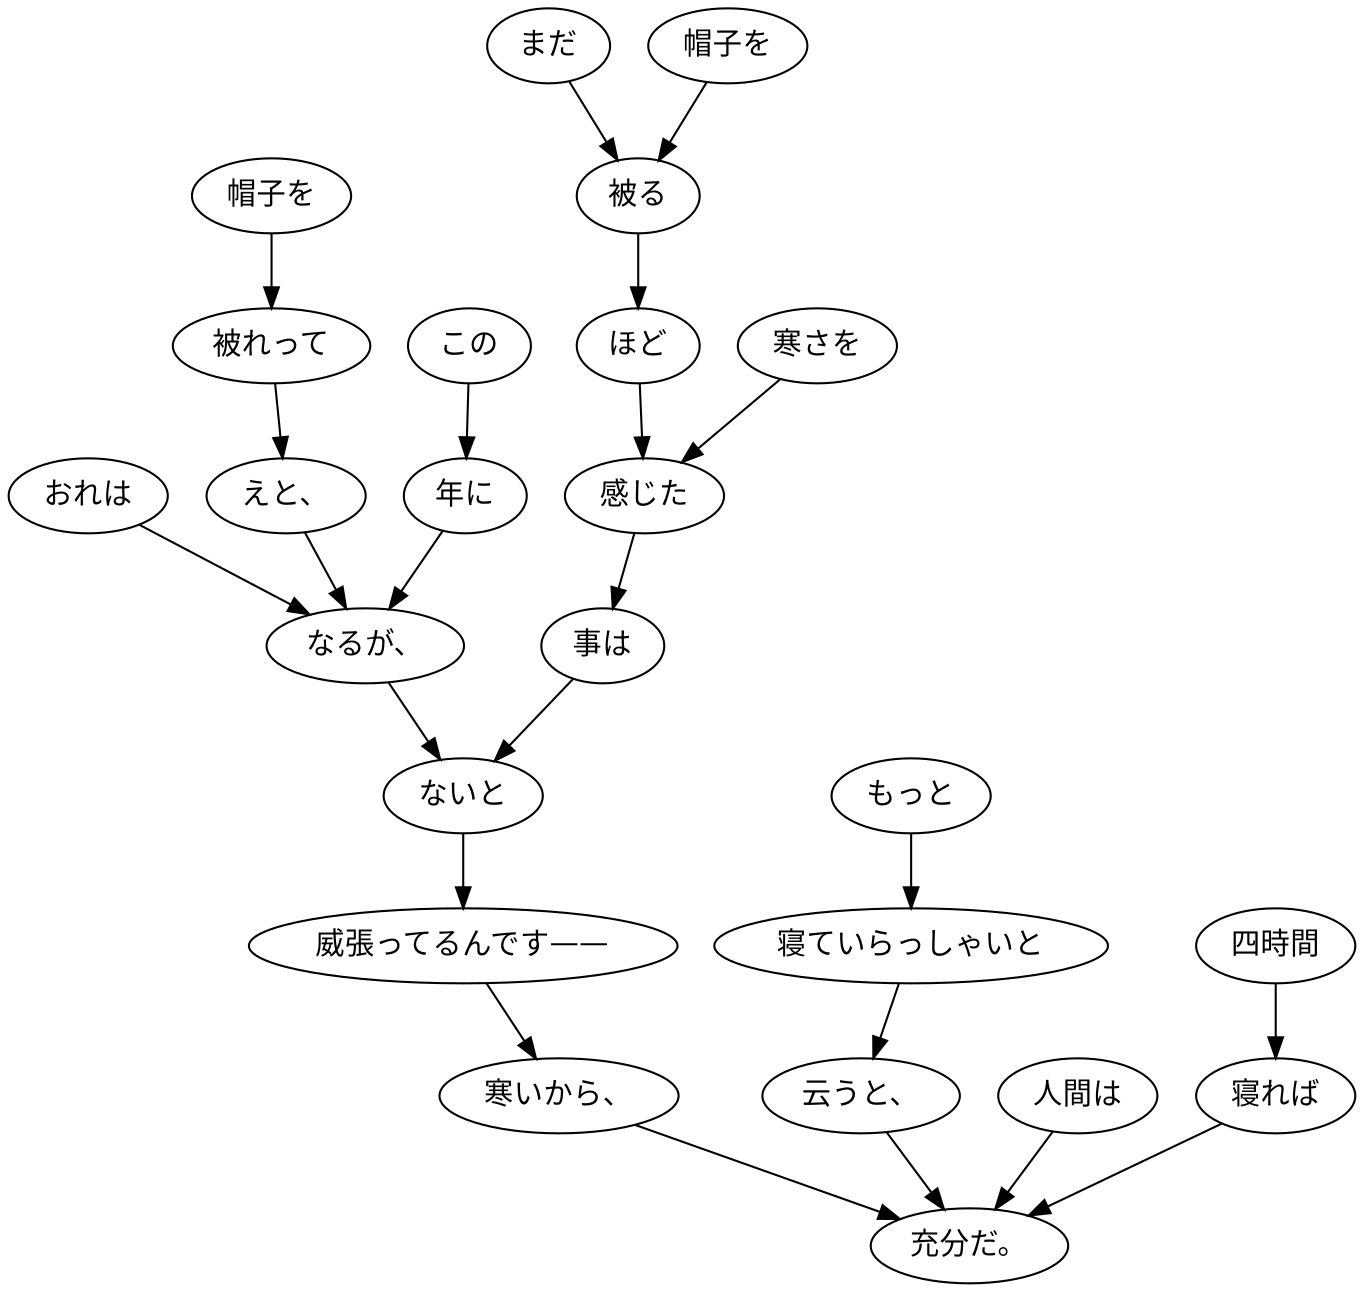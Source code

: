 digraph graph1745 {
	node0 [label="帽子を"];
	node1 [label="被れって"];
	node2 [label="えと、"];
	node3 [label="おれは"];
	node4 [label="この"];
	node5 [label="年に"];
	node6 [label="なるが、"];
	node7 [label="まだ"];
	node8 [label="帽子を"];
	node9 [label="被る"];
	node10 [label="ほど"];
	node11 [label="寒さを"];
	node12 [label="感じた"];
	node13 [label="事は"];
	node14 [label="ないと"];
	node15 [label="威張ってるんです——"];
	node16 [label="寒いから、"];
	node17 [label="もっと"];
	node18 [label="寝ていらっしゃいと"];
	node19 [label="云うと、"];
	node20 [label="人間は"];
	node21 [label="四時間"];
	node22 [label="寝れば"];
	node23 [label="充分だ。"];
	node0 -> node1;
	node1 -> node2;
	node2 -> node6;
	node3 -> node6;
	node4 -> node5;
	node5 -> node6;
	node6 -> node14;
	node7 -> node9;
	node8 -> node9;
	node9 -> node10;
	node10 -> node12;
	node11 -> node12;
	node12 -> node13;
	node13 -> node14;
	node14 -> node15;
	node15 -> node16;
	node16 -> node23;
	node17 -> node18;
	node18 -> node19;
	node19 -> node23;
	node20 -> node23;
	node21 -> node22;
	node22 -> node23;
}
